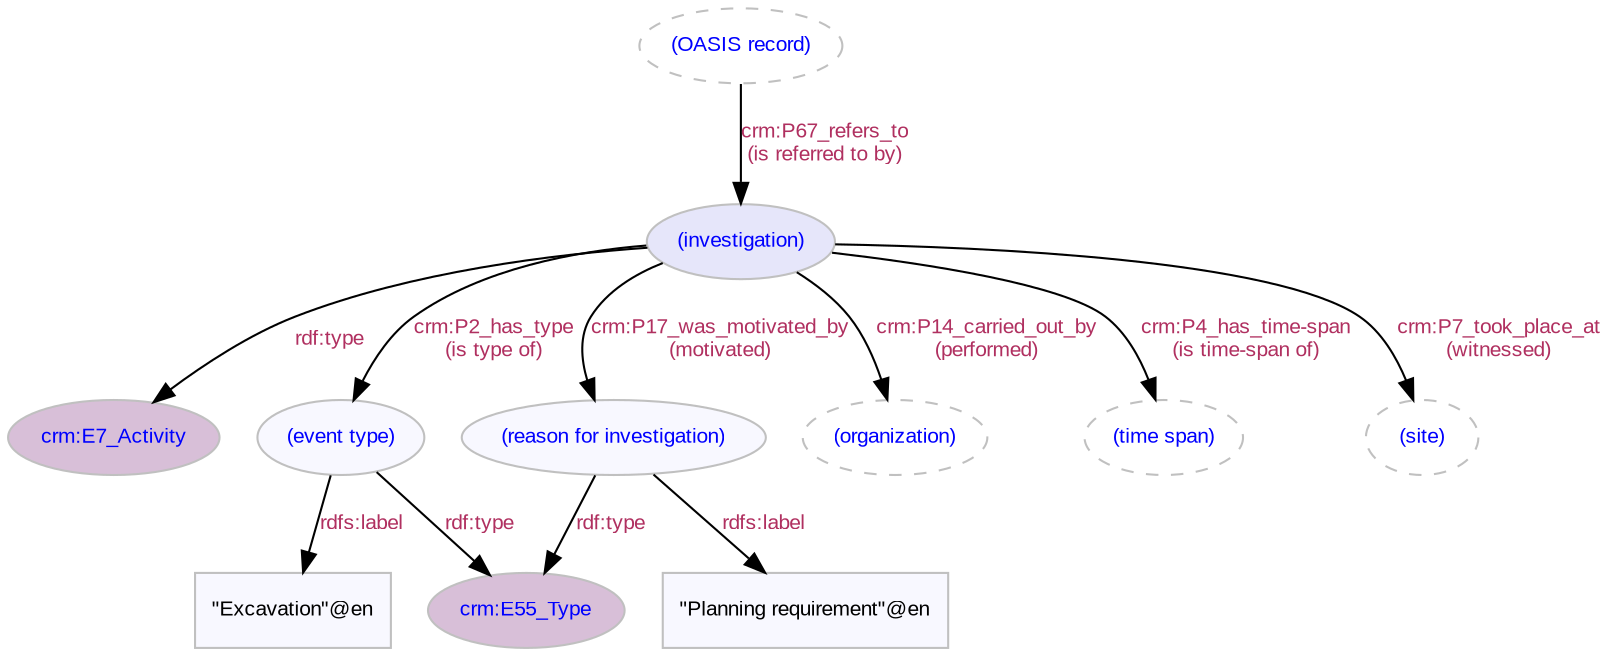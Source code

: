 digraph {
   // label = "Investigation";
   // labelloc = "t";
   node [color=gray, fontcolor=blue, fontsize=10, fontname=Arial, style=filled, fillcolor=ghostwhite];
   edge [color=black, fontcolor=maroon, fontsize=10, fontname=Arial];
   "crm:E7_Activity" [fillcolor=thistle, URL="http://www.cidoc-crm.org/cidoc-crm/E7_Activity"];   
   "crm:E55_Type" [fillcolor=thistle, URL="http://www.cidoc-crm.org/cidoc-crm/E55_Type"];
   "(OASIS record)" [style=dashed];
   "(investigation)" [fillcolor=lavender];
   "(OASIS record)" -> "(investigation)" [label="crm:P67_refers_to\n(is referred to by)", labelURL="http://www.cidoc-crm.org/cidoc-crm/P67_refers_to"];
   "(investigation)" -> "crm:E7_Activity" [label="rdf:type", labelURL="http://www.w3.org/1999/02/22-rdf-syntax-ns#type"];
   "(investigation)" -> "(event type)" [label="crm:P2_has_type\n(is type of)", labelURL="http://www.cidoc-crm.org/cidoc-crm/P2_has_type"];
   "(investigation)" -> "(reason for investigation)" [label="crm:P17_was_motivated_by\n(motivated)", labelURL="http://www.cidoc-crm.org/cidoc-crm/P17_was_motivated_by"];
   "(reason for investigation)" -> "crm:E55_Type" [label="rdf:type", labelURL="http://www.w3.org/1999/02/22-rdf-syntax-ns#type"];
   "(reason for investigation)" -> "\"Planning requirement\"@en" [label="rdfs:label", labelURL="http://www.w3.org/2000/01/rdf-schema#label"];
   "\"Planning requirement\"@en" [shape=box, fontcolor=black];
   "(event type)" -> "crm:E55_Type" [label="rdf:type", labelURL="http://www.w3.org/1999/02/22-rdf-syntax-ns#type"];
   "(event type)" -> "\"Excavation\"@en" [label="rdfs:label", labelURL="http://www.w3.org/2000/01/rdf-schema#label"];
   "\"Excavation\"@en" [shape=box, fontcolor=black];
   "(investigation)" -> "(organization)" [label="crm:P14_carried_out_by\n(performed)", labelURL="http://www.cidoc-crm.org/cidoc-crm/P14_carried_out_by"];
   "(organization)" [style=dashed];
   "(investigation)" -> "(time span)" [label="crm:P4_has_time-span\n(is time-span of)", labelURL="http://www.cidoc-crm.org/cidoc-crm/P4_has_time-span"];
   "(investigation)" -> "(site)" [label="crm:P7_took_place_at\n(witnessed)", labelURL="http://www.cidoc-crm.org/cidoc-crm/P7_took_place_at"]; 
   "(site)" [style=dashed]; 
   "(time span)" [style=dashed]; 
}